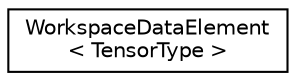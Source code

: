 digraph "Graphical Class Hierarchy"
{
 // LATEX_PDF_SIZE
  edge [fontname="Helvetica",fontsize="10",labelfontname="Helvetica",labelfontsize="10"];
  node [fontname="Helvetica",fontsize="10",shape=record];
  rankdir="LR";
  Node0 [label="WorkspaceDataElement\l\< TensorType \>",height=0.2,width=0.4,color="black", fillcolor="white", style="filled",URL="$structarm__compute_1_1_workspace_data_element.xhtml",tooltip=" "];
}
